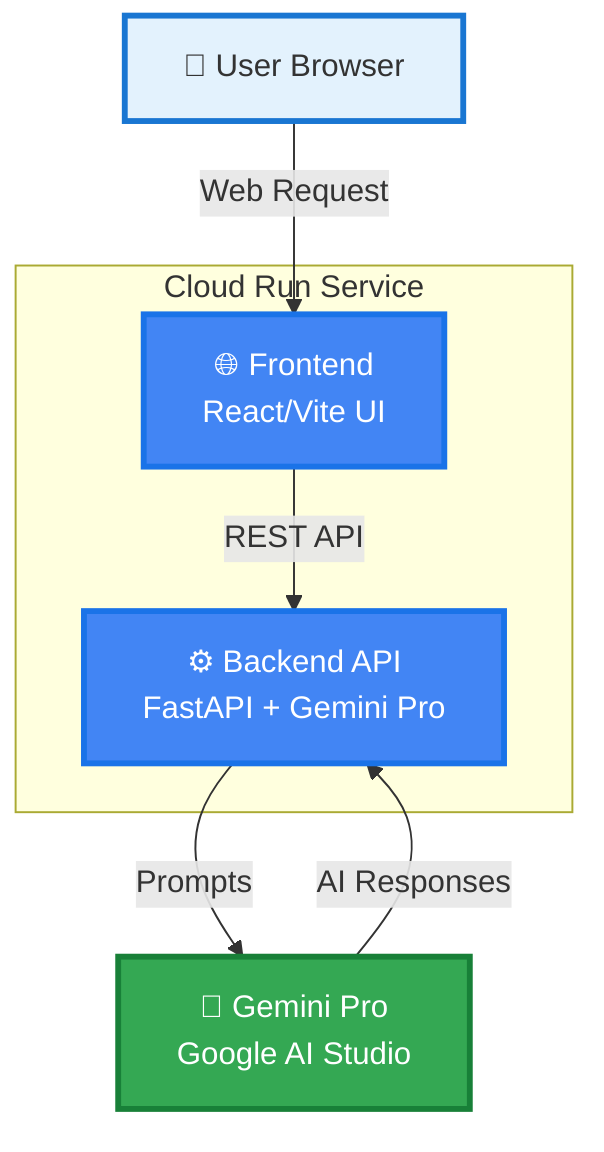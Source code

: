 graph TB
    User[👤 User Browser]
    
    subgraph "Cloud Run Service"
        Frontend[🌐 Frontend<br/>React/Vite UI]
        Backend[⚙️ Backend API<br/>FastAPI + Gemini Pro]
    end
    
    Gemini[🤖 Gemini Pro<br/>Google AI Studio]
    
    %% Main flow
    User -->|"Web Request"| Frontend
    Frontend -->|REST API| Backend
    Backend -->|"Prompts"| Gemini
    Gemini -->|AI Responses| Backend
    
    %% Styling - Google Cloud colors
    classDef userStyle fill:#E3F2FD,stroke:#1976D2,stroke-width:3px
    classDef cloudRunStyle fill:#4285F4,stroke:#1A73E8,stroke-width:3px,color:#fff
    classDef aiStyle fill:#34A853,stroke:#188038,stroke-width:3px,color:#fff
    
    class User userStyle
    class Frontend,Backend cloudRunStyle
    class Gemini aiStyle